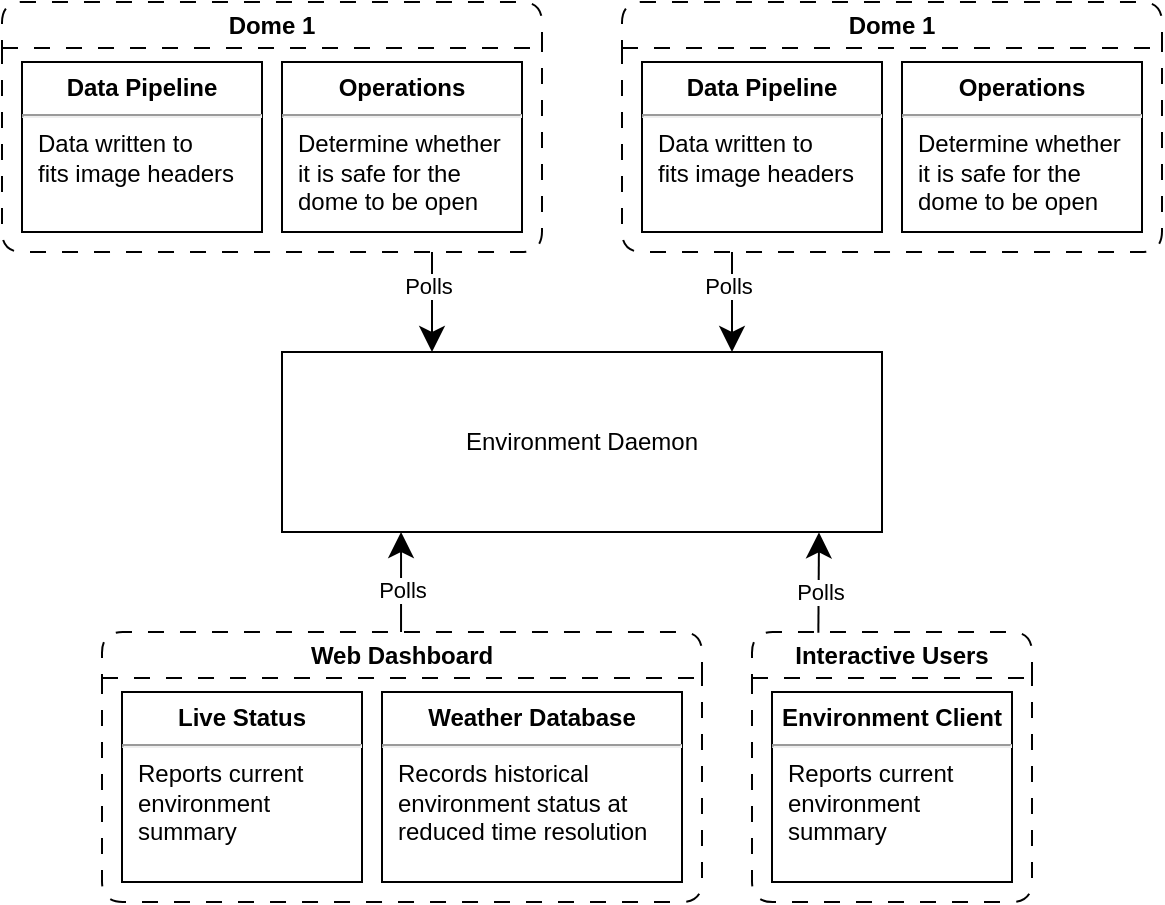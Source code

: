 <mxfile version="21.6.5" type="device">
  <diagram name="Page-1" id="6133507b-19e7-1e82-6fc7-422aa6c4b21f">
    <mxGraphModel dx="1061" dy="880" grid="1" gridSize="10" guides="1" tooltips="1" connect="1" arrows="1" fold="1" page="1" pageScale="1" pageWidth="900" pageHeight="500" background="none" math="0" shadow="0">
      <root>
        <mxCell id="0" />
        <mxCell id="1" parent="0" />
        <mxCell id="WQwjXUWEzfGx3JPkcmVE-19" value="Dome 1" style="swimlane;whiteSpace=wrap;html=1;dashed=1;dashPattern=8 8;swimlaneLine=1;glass=0;rounded=1;shadow=0;" parent="1" vertex="1">
          <mxGeometry x="160" y="20" width="270" height="125" as="geometry" />
        </mxCell>
        <mxCell id="WQwjXUWEzfGx3JPkcmVE-27" value="&lt;p style=&quot;margin:0px;margin-top:6px;text-align:center;&quot;&gt;&lt;b&gt;Data Pipeline&lt;/b&gt;&lt;/p&gt;&lt;hr&gt;&lt;p style=&quot;margin:0px;margin-left:8px;&quot;&gt;Data written to&lt;br&gt;fits image headers&lt;/p&gt;" style="align=left;overflow=fill;html=1;dropTarget=0;whiteSpace=wrap;" parent="WQwjXUWEzfGx3JPkcmVE-19" vertex="1">
          <mxGeometry x="10" y="30" width="120" height="85" as="geometry" />
        </mxCell>
        <mxCell id="WQwjXUWEzfGx3JPkcmVE-30" value="&lt;p style=&quot;margin:0px;margin-top:6px;text-align:center;&quot;&gt;&lt;b&gt;Operations&lt;/b&gt;&lt;/p&gt;&lt;hr&gt;&lt;p style=&quot;margin:0px;margin-left:8px;&quot;&gt;Determine whether&lt;/p&gt;&lt;p style=&quot;margin:0px;margin-left:8px;&quot;&gt;it is safe for the dome to be open&lt;/p&gt;" style="align=left;overflow=fill;html=1;dropTarget=0;whiteSpace=wrap;" parent="WQwjXUWEzfGx3JPkcmVE-19" vertex="1">
          <mxGeometry x="140" y="30" width="120" height="85" as="geometry" />
        </mxCell>
        <mxCell id="WQwjXUWEzfGx3JPkcmVE-34" value="Polls" style="endArrow=classic;endSize=10;endFill=1;html=1;rounded=0;exitX=0.25;exitY=0;exitDx=0;exitDy=0;entryX=0.25;entryY=0;entryDx=0;entryDy=0;" parent="1" edge="1" target="WQwjXUWEzfGx3JPkcmVE-74">
          <mxGeometry x="-0.331" y="-2" width="160" relative="1" as="geometry">
            <mxPoint x="375" y="145" as="sourcePoint" />
            <mxPoint x="283" y="215" as="targetPoint" />
            <mxPoint as="offset" />
          </mxGeometry>
        </mxCell>
        <mxCell id="WQwjXUWEzfGx3JPkcmVE-49" value="Web Dashboard" style="swimlane;whiteSpace=wrap;html=1;dashed=1;dashPattern=8 8;swimlaneLine=1;glass=0;rounded=1;shadow=0;" parent="1" vertex="1">
          <mxGeometry x="210" y="335" width="300" height="135" as="geometry" />
        </mxCell>
        <mxCell id="WQwjXUWEzfGx3JPkcmVE-50" value="&lt;p style=&quot;margin:0px;margin-top:6px;text-align:center;&quot;&gt;&lt;b&gt;Live Status&lt;/b&gt;&lt;/p&gt;&lt;hr&gt;&lt;p style=&quot;margin:0px;margin-left:8px;&quot;&gt;Reports current&lt;br&gt;environment&lt;br&gt;summary&lt;/p&gt;" style="align=left;overflow=fill;html=1;dropTarget=0;whiteSpace=wrap;" parent="WQwjXUWEzfGx3JPkcmVE-49" vertex="1">
          <mxGeometry x="10" y="30" width="120" height="95" as="geometry" />
        </mxCell>
        <mxCell id="WQwjXUWEzfGx3JPkcmVE-51" value="&lt;p style=&quot;margin:0px;margin-top:6px;text-align:center;&quot;&gt;&lt;b&gt;Weather Database&lt;/b&gt;&lt;/p&gt;&lt;hr&gt;&lt;p style=&quot;margin:0px;margin-left:8px;&quot;&gt;Records historical&lt;br&gt;environment status at&lt;br&gt;reduced time resolution&lt;/p&gt;" style="align=left;overflow=fill;html=1;dropTarget=0;whiteSpace=wrap;" parent="WQwjXUWEzfGx3JPkcmVE-49" vertex="1">
          <mxGeometry x="140" y="30" width="150" height="95" as="geometry" />
        </mxCell>
        <mxCell id="WQwjXUWEzfGx3JPkcmVE-62" value="Interactive Users" style="swimlane;whiteSpace=wrap;html=1;dashed=1;dashPattern=8 8;swimlaneLine=1;glass=0;rounded=1;shadow=0;" parent="1" vertex="1">
          <mxGeometry x="535" y="335" width="140" height="135" as="geometry" />
        </mxCell>
        <mxCell id="WQwjXUWEzfGx3JPkcmVE-63" value="&lt;p style=&quot;margin:0px;margin-top:6px;text-align:center;&quot;&gt;&lt;b&gt;Environment Client&lt;/b&gt;&lt;/p&gt;&lt;hr&gt;&lt;p style=&quot;margin:0px;margin-left:8px;&quot;&gt;Reports current&lt;br&gt;environment&lt;br&gt;summary&lt;/p&gt;" style="align=left;overflow=fill;html=1;dropTarget=0;whiteSpace=wrap;" parent="WQwjXUWEzfGx3JPkcmVE-62" vertex="1">
          <mxGeometry x="10" y="30" width="120" height="95" as="geometry" />
        </mxCell>
        <mxCell id="WQwjXUWEzfGx3JPkcmVE-83" style="rounded=0;orthogonalLoop=1;jettySize=auto;html=1;startArrow=none;endArrow=classic;entryX=0.895;entryY=1.002;entryDx=0;entryDy=0;endFill=1;endSize=10;exitX=0.237;exitY=0.003;exitDx=0;exitDy=0;entryPerimeter=0;exitPerimeter=0;" parent="1" source="WQwjXUWEzfGx3JPkcmVE-62" target="WQwjXUWEzfGx3JPkcmVE-74" edge="1">
          <mxGeometry relative="1" as="geometry" />
        </mxCell>
        <mxCell id="WQwjXUWEzfGx3JPkcmVE-84" value="&lt;br&gt;" style="edgeLabel;html=1;align=center;verticalAlign=middle;resizable=0;points=[];" parent="WQwjXUWEzfGx3JPkcmVE-83" vertex="1" connectable="0">
          <mxGeometry x="0.501" y="-2" relative="1" as="geometry">
            <mxPoint as="offset" />
          </mxGeometry>
        </mxCell>
        <mxCell id="WQwjXUWEzfGx3JPkcmVE-85" value="Polls" style="edgeLabel;html=1;align=center;verticalAlign=middle;resizable=0;points=[];" parent="WQwjXUWEzfGx3JPkcmVE-83" vertex="1" connectable="0">
          <mxGeometry x="0.431" relative="1" as="geometry">
            <mxPoint y="15" as="offset" />
          </mxGeometry>
        </mxCell>
        <UserObject label="Environment Daemon" treeRoot="1" id="WQwjXUWEzfGx3JPkcmVE-74">
          <mxCell style="whiteSpace=wrap;html=1;align=center;treeFolding=1;treeMoving=1;newEdgeStyle={&quot;edgeStyle&quot;:&quot;elbowEdgeStyle&quot;,&quot;startArrow&quot;:&quot;none&quot;,&quot;endArrow&quot;:&quot;none&quot;};" parent="1" vertex="1">
            <mxGeometry x="300" y="195" width="300" height="90" as="geometry" />
          </mxCell>
        </UserObject>
        <mxCell id="WQwjXUWEzfGx3JPkcmVE-81" value="Polls" style="endArrow=classic;endSize=10;endFill=1;html=1;rounded=0;exitX=0.75;exitY=0;exitDx=0;exitDy=0;entryX=0.75;entryY=0;entryDx=0;entryDy=0;" parent="1" edge="1" target="WQwjXUWEzfGx3JPkcmVE-74">
          <mxGeometry x="-0.331" y="-2" width="160" relative="1" as="geometry">
            <mxPoint x="525" y="145" as="sourcePoint" />
            <mxPoint x="385" y="205" as="targetPoint" />
            <mxPoint as="offset" />
          </mxGeometry>
        </mxCell>
        <mxCell id="B6ElBNomSuLeqGJ3A_W--1" value="Dome 1" style="swimlane;whiteSpace=wrap;html=1;dashed=1;dashPattern=8 8;swimlaneLine=1;glass=0;rounded=1;shadow=0;" vertex="1" parent="1">
          <mxGeometry x="470" y="20" width="270" height="125" as="geometry" />
        </mxCell>
        <mxCell id="B6ElBNomSuLeqGJ3A_W--2" value="&lt;p style=&quot;margin:0px;margin-top:6px;text-align:center;&quot;&gt;&lt;b&gt;Data Pipeline&lt;/b&gt;&lt;/p&gt;&lt;hr&gt;&lt;p style=&quot;margin:0px;margin-left:8px;&quot;&gt;Data written to&lt;br&gt;fits image headers&lt;/p&gt;" style="align=left;overflow=fill;html=1;dropTarget=0;whiteSpace=wrap;" vertex="1" parent="B6ElBNomSuLeqGJ3A_W--1">
          <mxGeometry x="10" y="30" width="120" height="85" as="geometry" />
        </mxCell>
        <mxCell id="B6ElBNomSuLeqGJ3A_W--3" value="&lt;p style=&quot;margin:0px;margin-top:6px;text-align:center;&quot;&gt;&lt;b&gt;Operations&lt;/b&gt;&lt;/p&gt;&lt;hr&gt;&lt;p style=&quot;margin:0px;margin-left:8px;&quot;&gt;Determine whether&lt;/p&gt;&lt;p style=&quot;margin:0px;margin-left:8px;&quot;&gt;it is safe for the dome to be open&lt;/p&gt;" style="align=left;overflow=fill;html=1;dropTarget=0;whiteSpace=wrap;" vertex="1" parent="B6ElBNomSuLeqGJ3A_W--1">
          <mxGeometry x="140" y="30" width="120" height="85" as="geometry" />
        </mxCell>
        <mxCell id="B6ElBNomSuLeqGJ3A_W--7" style="rounded=0;orthogonalLoop=1;jettySize=auto;html=1;startArrow=none;endArrow=classic;entryX=0.895;entryY=1.002;entryDx=0;entryDy=0;endFill=1;endSize=10;exitX=0.237;exitY=0.003;exitDx=0;exitDy=0;entryPerimeter=0;exitPerimeter=0;" edge="1" parent="1">
          <mxGeometry relative="1" as="geometry">
            <mxPoint x="359.52" y="335" as="sourcePoint" />
            <mxPoint x="359.52" y="285" as="targetPoint" />
          </mxGeometry>
        </mxCell>
        <mxCell id="B6ElBNomSuLeqGJ3A_W--8" value="&lt;br&gt;" style="edgeLabel;html=1;align=center;verticalAlign=middle;resizable=0;points=[];" vertex="1" connectable="0" parent="B6ElBNomSuLeqGJ3A_W--7">
          <mxGeometry x="0.501" y="-2" relative="1" as="geometry">
            <mxPoint as="offset" />
          </mxGeometry>
        </mxCell>
        <mxCell id="B6ElBNomSuLeqGJ3A_W--9" value="Polls" style="edgeLabel;html=1;align=center;verticalAlign=middle;resizable=0;points=[];" vertex="1" connectable="0" parent="B6ElBNomSuLeqGJ3A_W--7">
          <mxGeometry x="0.431" relative="1" as="geometry">
            <mxPoint y="15" as="offset" />
          </mxGeometry>
        </mxCell>
      </root>
    </mxGraphModel>
  </diagram>
</mxfile>
